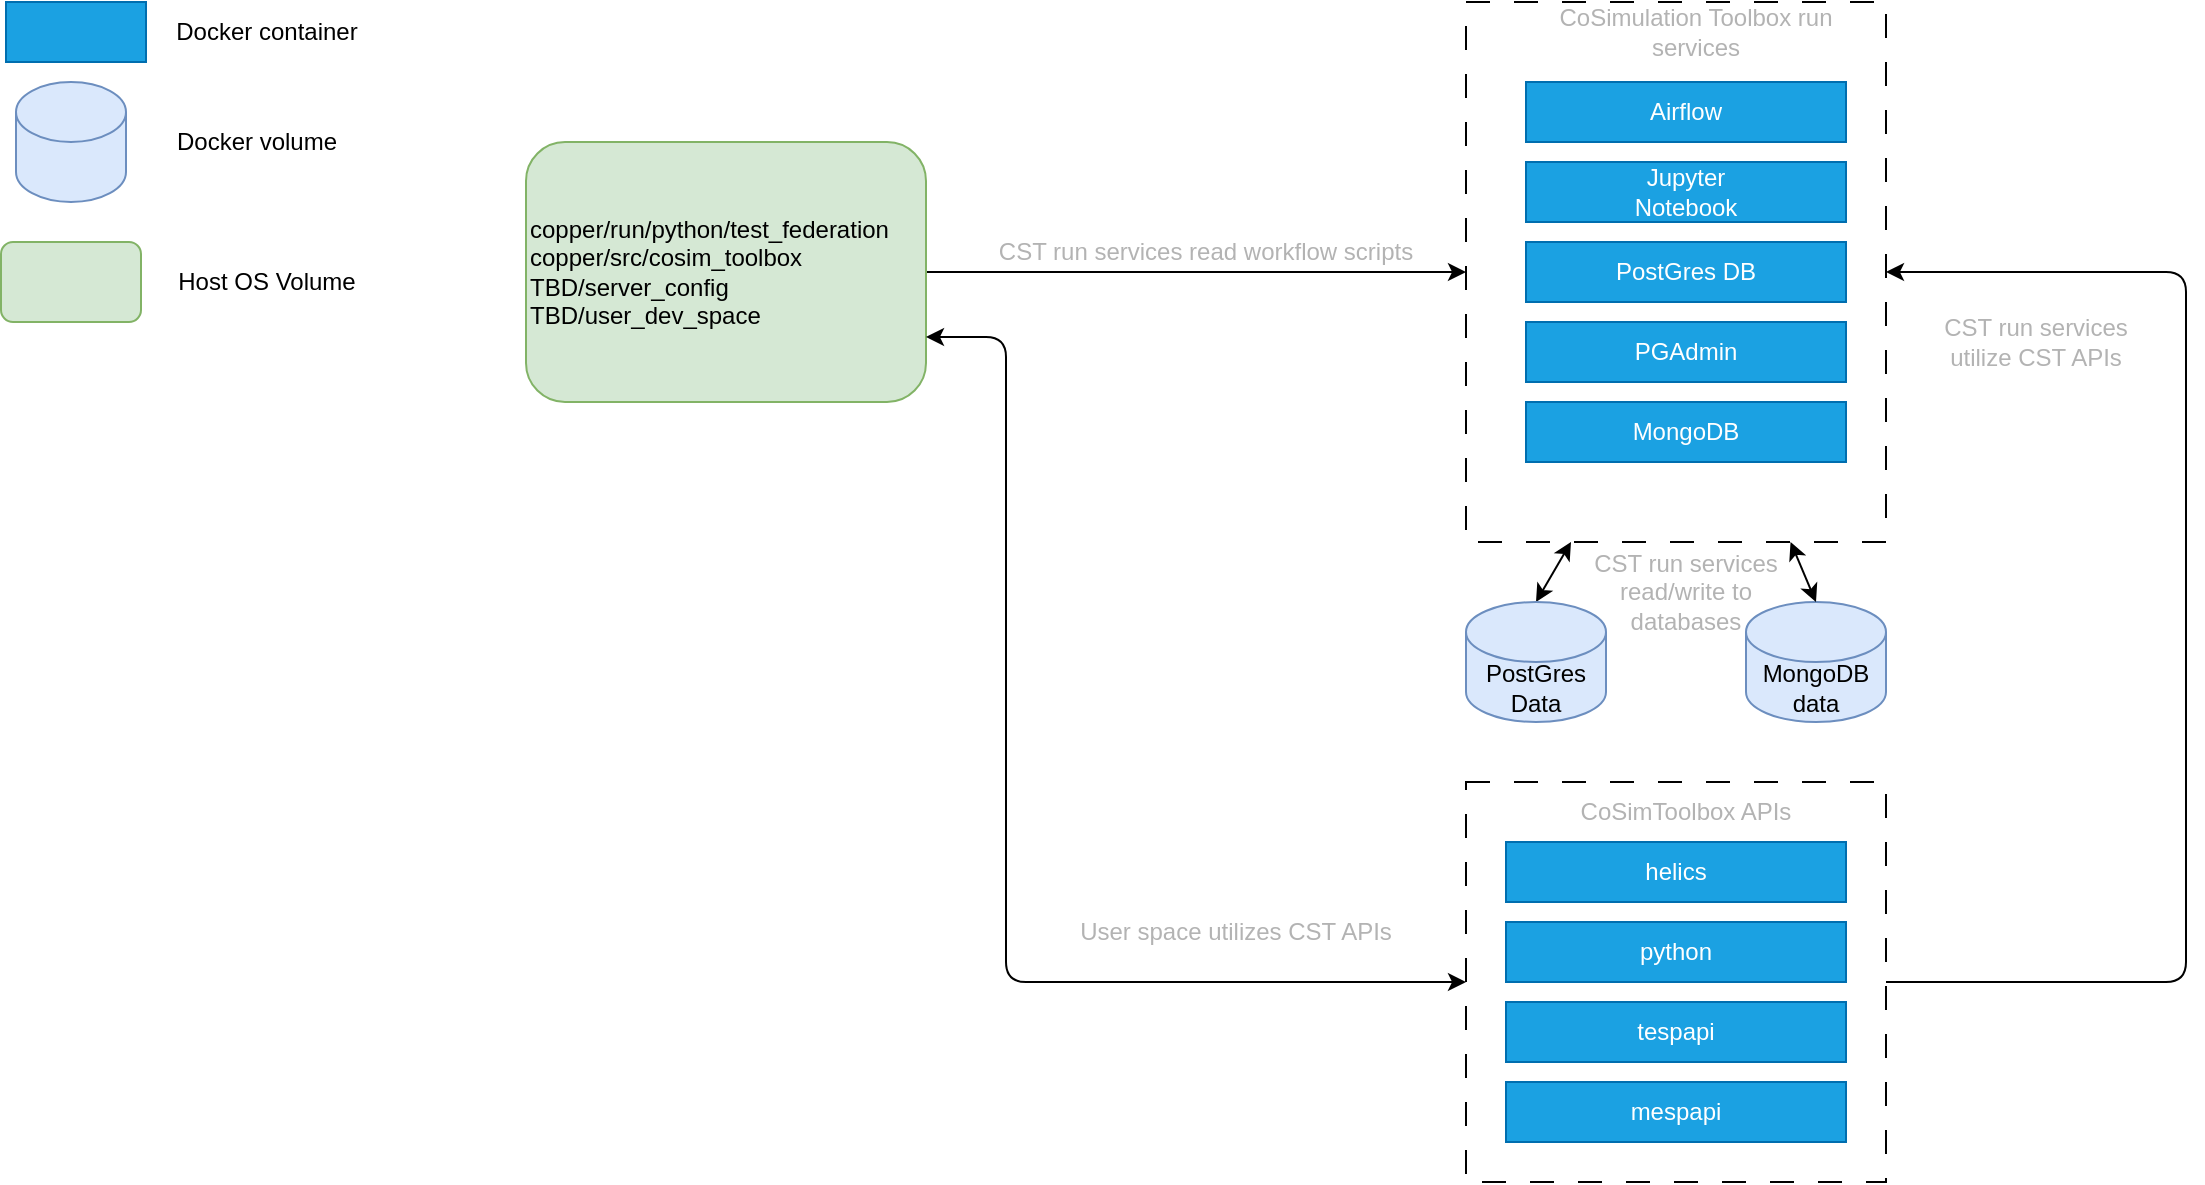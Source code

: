 <mxfile>
    <diagram id="5rJ5JkCVaiPd1HaaIhvB" name="Page-1">
        <mxGraphModel dx="1331" dy="826" grid="1" gridSize="10" guides="1" tooltips="1" connect="1" arrows="1" fold="1" page="1" pageScale="1" pageWidth="10000" pageHeight="10000" math="0" shadow="0">
            <root>
                <mxCell id="0"/>
                <mxCell id="1" parent="0"/>
                <mxCell id="29" value="" style="rounded=0;whiteSpace=wrap;html=1;fontColor=#000000;fillColor=none;dashed=1;dashPattern=12 12;" vertex="1" parent="1">
                    <mxGeometry x="810" y="440" width="210" height="200" as="geometry"/>
                </mxCell>
                <mxCell id="35" style="edgeStyle=elbowEdgeStyle;html=1;exitX=1;exitY=0.5;exitDx=0;exitDy=0;entryX=1;entryY=0.5;entryDx=0;entryDy=0;fontColor=#B3B3B3;startArrow=classic;startFill=1;endArrow=none;endFill=0;" edge="1" parent="1" source="17" target="29">
                    <mxGeometry relative="1" as="geometry">
                        <Array as="points">
                            <mxPoint x="1170" y="330"/>
                        </Array>
                    </mxGeometry>
                </mxCell>
                <mxCell id="17" value="" style="rounded=0;whiteSpace=wrap;html=1;fontColor=#000000;fillColor=none;dashed=1;dashPattern=12 12;" vertex="1" parent="1">
                    <mxGeometry x="810" y="50" width="210" height="270" as="geometry"/>
                </mxCell>
                <mxCell id="3" value="" style="rounded=0;whiteSpace=wrap;html=1;fillColor=#1ba1e2;fontColor=#ffffff;strokeColor=#006EAF;" vertex="1" parent="1">
                    <mxGeometry x="80" y="50" width="70" height="30" as="geometry"/>
                </mxCell>
                <mxCell id="4" value="Docker container" style="text;html=1;align=center;verticalAlign=middle;resizable=0;points=[];autosize=1;strokeColor=none;fillColor=none;" vertex="1" parent="1">
                    <mxGeometry x="155" y="50" width="110" height="30" as="geometry"/>
                </mxCell>
                <mxCell id="5" value="" style="shape=cylinder3;whiteSpace=wrap;html=1;boundedLbl=1;backgroundOutline=1;size=15;fillColor=#dae8fc;strokeColor=#6c8ebf;" vertex="1" parent="1">
                    <mxGeometry x="85" y="90" width="55" height="60" as="geometry"/>
                </mxCell>
                <mxCell id="6" value="Docker volume" style="text;html=1;align=center;verticalAlign=middle;resizable=0;points=[];autosize=1;strokeColor=none;fillColor=none;" vertex="1" parent="1">
                    <mxGeometry x="155" y="105" width="100" height="30" as="geometry"/>
                </mxCell>
                <mxCell id="7" value="" style="rounded=1;whiteSpace=wrap;html=1;fillColor=#d5e8d4;strokeColor=#82b366;" vertex="1" parent="1">
                    <mxGeometry x="77.5" y="170" width="70" height="40" as="geometry"/>
                </mxCell>
                <mxCell id="8" value="Host OS Volume" style="text;html=1;align=center;verticalAlign=middle;resizable=0;points=[];autosize=1;strokeColor=none;fillColor=none;" vertex="1" parent="1">
                    <mxGeometry x="155" y="175" width="110" height="30" as="geometry"/>
                </mxCell>
                <mxCell id="9" value="Airflow" style="rounded=0;whiteSpace=wrap;html=1;fillColor=#1ba1e2;fontColor=#ffffff;strokeColor=#006EAF;" vertex="1" parent="1">
                    <mxGeometry x="840" y="90" width="160" height="30" as="geometry"/>
                </mxCell>
                <mxCell id="10" value="Jupyter&lt;br&gt;Notebook" style="rounded=0;whiteSpace=wrap;html=1;fillColor=#1ba1e2;fontColor=#ffffff;strokeColor=#006EAF;" vertex="1" parent="1">
                    <mxGeometry x="840" y="130" width="160" height="30" as="geometry"/>
                </mxCell>
                <mxCell id="14" style="edgeStyle=none;html=1;exitX=0.5;exitY=0;exitDx=0;exitDy=0;exitPerimeter=0;entryX=0.25;entryY=1;entryDx=0;entryDy=0;fontColor=#000000;startArrow=classic;startFill=1;" edge="1" parent="1" source="11" target="17">
                    <mxGeometry relative="1" as="geometry"/>
                </mxCell>
                <mxCell id="11" value="&lt;font color=&quot;#000000&quot;&gt;PostGres&lt;br&gt;Data&lt;br&gt;&lt;/font&gt;" style="shape=cylinder3;whiteSpace=wrap;html=1;boundedLbl=1;backgroundOutline=1;size=15;fillColor=#dae8fc;strokeColor=#6c8ebf;" vertex="1" parent="1">
                    <mxGeometry x="810" y="350" width="70" height="60" as="geometry"/>
                </mxCell>
                <mxCell id="13" value="&lt;font color=&quot;#000000&quot;&gt;MongoDB&lt;br&gt;data&lt;br&gt;&lt;/font&gt;" style="shape=cylinder3;whiteSpace=wrap;html=1;boundedLbl=1;backgroundOutline=1;size=15;fillColor=#dae8fc;strokeColor=#6c8ebf;" vertex="1" parent="1">
                    <mxGeometry x="950" y="350" width="70" height="60" as="geometry"/>
                </mxCell>
                <mxCell id="15" style="edgeStyle=none;html=1;exitX=0.5;exitY=0;exitDx=0;exitDy=0;exitPerimeter=0;fontColor=#000000;startArrow=classic;startFill=1;" edge="1" parent="1" source="13" target="17">
                    <mxGeometry relative="1" as="geometry">
                        <mxPoint x="885" y="280" as="sourcePoint"/>
                        <mxPoint x="890" y="260" as="targetPoint"/>
                    </mxGeometry>
                </mxCell>
                <mxCell id="19" style="edgeStyle=none;html=1;exitX=1;exitY=0.5;exitDx=0;exitDy=0;fontColor=#B3B3B3;startArrow=none;startFill=0;" edge="1" parent="1" source="16" target="17">
                    <mxGeometry relative="1" as="geometry"/>
                </mxCell>
                <mxCell id="16" value="&lt;font color=&quot;#000000&quot;&gt;copper/run/python/test_federation&lt;br&gt;copper/src/cosim_toolbox&lt;br&gt;TBD/server_config&lt;br&gt;TBD/user_dev_space&lt;br&gt;&lt;/font&gt;" style="rounded=1;whiteSpace=wrap;html=1;fillColor=#d5e8d4;strokeColor=#82b366;align=left;" vertex="1" parent="1">
                    <mxGeometry x="340" y="120" width="200" height="130" as="geometry"/>
                </mxCell>
                <mxCell id="18" value="&lt;font color=&quot;#b3b3b3&quot;&gt;CoSimulation Toolbox run services&lt;/font&gt;" style="text;strokeColor=none;align=center;fillColor=none;html=1;verticalAlign=middle;whiteSpace=wrap;rounded=0;fontColor=#4D4D4D;" vertex="1" parent="1">
                    <mxGeometry x="840" y="50" width="170" height="30" as="geometry"/>
                </mxCell>
                <mxCell id="20" value="&lt;font color=&quot;#b3b3b3&quot;&gt;CST run services read workflow scripts&lt;/font&gt;" style="text;strokeColor=none;align=center;fillColor=none;html=1;verticalAlign=middle;whiteSpace=wrap;rounded=0;fontColor=#4D4D4D;" vertex="1" parent="1">
                    <mxGeometry x="570" y="160" width="220" height="30" as="geometry"/>
                </mxCell>
                <mxCell id="21" value="&lt;font color=&quot;#b3b3b3&quot;&gt;CST run services read/write to databases&lt;/font&gt;" style="text;strokeColor=none;align=center;fillColor=none;html=1;verticalAlign=middle;whiteSpace=wrap;rounded=0;fontColor=#4D4D4D;" vertex="1" parent="1">
                    <mxGeometry x="865" y="330" width="110" height="30" as="geometry"/>
                </mxCell>
                <mxCell id="25" value="&lt;font color=&quot;#b3b3b3&quot;&gt;CoSimToolbox APIs&lt;/font&gt;" style="text;strokeColor=none;align=center;fillColor=none;html=1;verticalAlign=middle;whiteSpace=wrap;rounded=0;fontColor=#4D4D4D;" vertex="1" parent="1">
                    <mxGeometry x="835" y="440" width="170" height="30" as="geometry"/>
                </mxCell>
                <mxCell id="26" value="helics" style="rounded=0;whiteSpace=wrap;html=1;fillColor=#1ba1e2;fontColor=#ffffff;strokeColor=#006EAF;" vertex="1" parent="1">
                    <mxGeometry x="830" y="470" width="170" height="30" as="geometry"/>
                </mxCell>
                <mxCell id="30" value="python" style="rounded=0;whiteSpace=wrap;html=1;fillColor=#1ba1e2;fontColor=#ffffff;strokeColor=#006EAF;" vertex="1" parent="1">
                    <mxGeometry x="830" y="510" width="170" height="30" as="geometry"/>
                </mxCell>
                <mxCell id="31" value="tespapi" style="rounded=0;whiteSpace=wrap;html=1;fillColor=#1ba1e2;fontColor=#ffffff;strokeColor=#006EAF;" vertex="1" parent="1">
                    <mxGeometry x="830" y="550" width="170" height="30" as="geometry"/>
                </mxCell>
                <mxCell id="32" value="mespapi" style="rounded=0;whiteSpace=wrap;html=1;fillColor=#1ba1e2;fontColor=#ffffff;strokeColor=#006EAF;" vertex="1" parent="1">
                    <mxGeometry x="830" y="590" width="170" height="30" as="geometry"/>
                </mxCell>
                <mxCell id="36" value="&lt;font color=&quot;#b3b3b3&quot;&gt;CST run services utilize CST APIs&lt;/font&gt;" style="text;strokeColor=none;align=center;fillColor=none;html=1;verticalAlign=middle;whiteSpace=wrap;rounded=0;fontColor=#4D4D4D;" vertex="1" parent="1">
                    <mxGeometry x="1040" y="205" width="110" height="30" as="geometry"/>
                </mxCell>
                <mxCell id="37" style="edgeStyle=elbowEdgeStyle;html=1;exitX=1;exitY=0.75;exitDx=0;exitDy=0;entryX=0;entryY=0.5;entryDx=0;entryDy=0;fontColor=#B3B3B3;startArrow=classic;startFill=1;endArrow=classic;endFill=1;" edge="1" parent="1" source="16" target="29">
                    <mxGeometry relative="1" as="geometry">
                        <mxPoint x="365" y="280" as="sourcePoint"/>
                        <mxPoint x="365" y="660" as="targetPoint"/>
                        <Array as="points">
                            <mxPoint x="580" y="350"/>
                        </Array>
                    </mxGeometry>
                </mxCell>
                <mxCell id="38" value="&lt;font color=&quot;#b3b3b3&quot;&gt;User space utilizes CST APIs&lt;/font&gt;" style="text;strokeColor=none;align=center;fillColor=none;html=1;verticalAlign=middle;whiteSpace=wrap;rounded=0;fontColor=#4D4D4D;" vertex="1" parent="1">
                    <mxGeometry x="590" y="500" width="210" height="30" as="geometry"/>
                </mxCell>
                <mxCell id="39" value="PostGres DB" style="rounded=0;whiteSpace=wrap;html=1;fillColor=#1ba1e2;fontColor=#ffffff;strokeColor=#006EAF;" vertex="1" parent="1">
                    <mxGeometry x="840" y="170" width="160" height="30" as="geometry"/>
                </mxCell>
                <mxCell id="40" value="PGAdmin" style="rounded=0;whiteSpace=wrap;html=1;fillColor=#1ba1e2;fontColor=#ffffff;strokeColor=#006EAF;" vertex="1" parent="1">
                    <mxGeometry x="840" y="210" width="160" height="30" as="geometry"/>
                </mxCell>
                <mxCell id="41" value="MongoDB" style="rounded=0;whiteSpace=wrap;html=1;fillColor=#1ba1e2;fontColor=#ffffff;strokeColor=#006EAF;" vertex="1" parent="1">
                    <mxGeometry x="840" y="250" width="160" height="30" as="geometry"/>
                </mxCell>
            </root>
        </mxGraphModel>
    </diagram>
</mxfile>